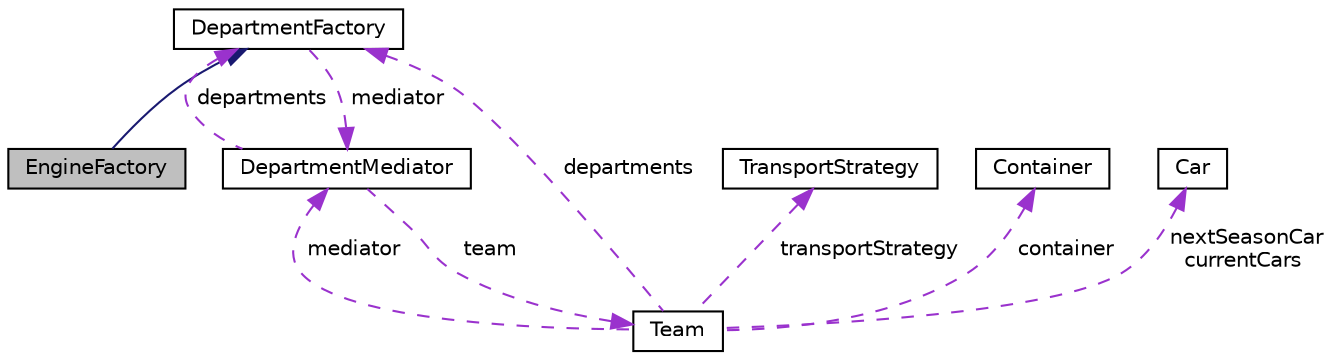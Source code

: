 digraph "EngineFactory"
{
  edge [fontname="Helvetica",fontsize="10",labelfontname="Helvetica",labelfontsize="10"];
  node [fontname="Helvetica",fontsize="10",shape=record];
  Node2 [label="EngineFactory",height=0.2,width=0.4,color="black", fillcolor="grey75", style="filled", fontcolor="black"];
  Node3 -> Node2 [dir="back",color="midnightblue",fontsize="10",style="solid"];
  Node3 [label="DepartmentFactory",height=0.2,width=0.4,color="black", fillcolor="white", style="filled",URL="$classDepartmentFactory.html"];
  Node4 -> Node3 [dir="back",color="darkorchid3",fontsize="10",style="dashed",label=" mediator" ];
  Node4 [label="DepartmentMediator",height=0.2,width=0.4,color="black", fillcolor="white", style="filled",URL="$classDepartmentMediator.html"];
  Node3 -> Node4 [dir="back",color="darkorchid3",fontsize="10",style="dashed",label=" departments" ];
  Node5 -> Node4 [dir="back",color="darkorchid3",fontsize="10",style="dashed",label=" team" ];
  Node5 [label="Team",height=0.2,width=0.4,color="black", fillcolor="white", style="filled",URL="$classTeam.html"];
  Node6 -> Node5 [dir="back",color="darkorchid3",fontsize="10",style="dashed",label=" transportStrategy" ];
  Node6 [label="TransportStrategy",height=0.2,width=0.4,color="black", fillcolor="white", style="filled",URL="$classTransportStrategy.html"];
  Node3 -> Node5 [dir="back",color="darkorchid3",fontsize="10",style="dashed",label=" departments" ];
  Node7 -> Node5 [dir="back",color="darkorchid3",fontsize="10",style="dashed",label=" container" ];
  Node7 [label="Container",height=0.2,width=0.4,color="black", fillcolor="white", style="filled",URL="$classContainer.html"];
  Node4 -> Node5 [dir="back",color="darkorchid3",fontsize="10",style="dashed",label=" mediator" ];
  Node8 -> Node5 [dir="back",color="darkorchid3",fontsize="10",style="dashed",label=" nextSeasonCar\ncurrentCars" ];
  Node8 [label="Car",height=0.2,width=0.4,color="black", fillcolor="white", style="filled",URL="$classCar.html"];
}
